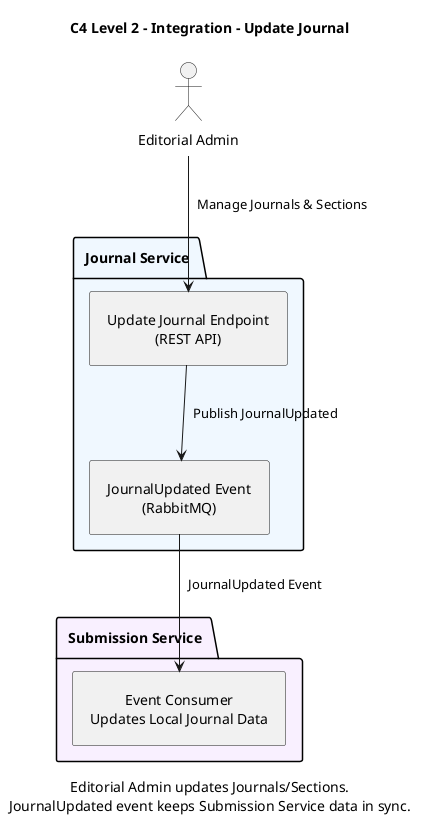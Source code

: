 @startuml JournalIntegrationFlow_C4_Level2_Integration_UpdateJournal

skinparam componentStyle rectangle
skinparam defaultTextAlignment center
skinparam shadowing false
skinparam padding 8

title C4 Level 2 – Integration - Update Journal
caption Editorial Admin updates Journals/Sections.\nJournalUpdated event keeps Submission Service data in sync.

actor "Editorial Admin" as Admin

package "Journal Service" #F0F8FF {
  [Update Journal Endpoint\n(REST API)] as JournalAPI
  [JournalUpdated Event\n(RabbitMQ)] as JournalEvent
}

package "Submission Service" #F9F0FF {
  [Event Consumer\nUpdates Local Journal Data] as SubEventConsumer
}

' Admin updates Journal
Admin --> JournalAPI : Manage Journals & Sections

' Event flow
JournalAPI --> JournalEvent : Publish JournalUpdated
JournalEvent --> SubEventConsumer : JournalUpdated Event

@enduml
